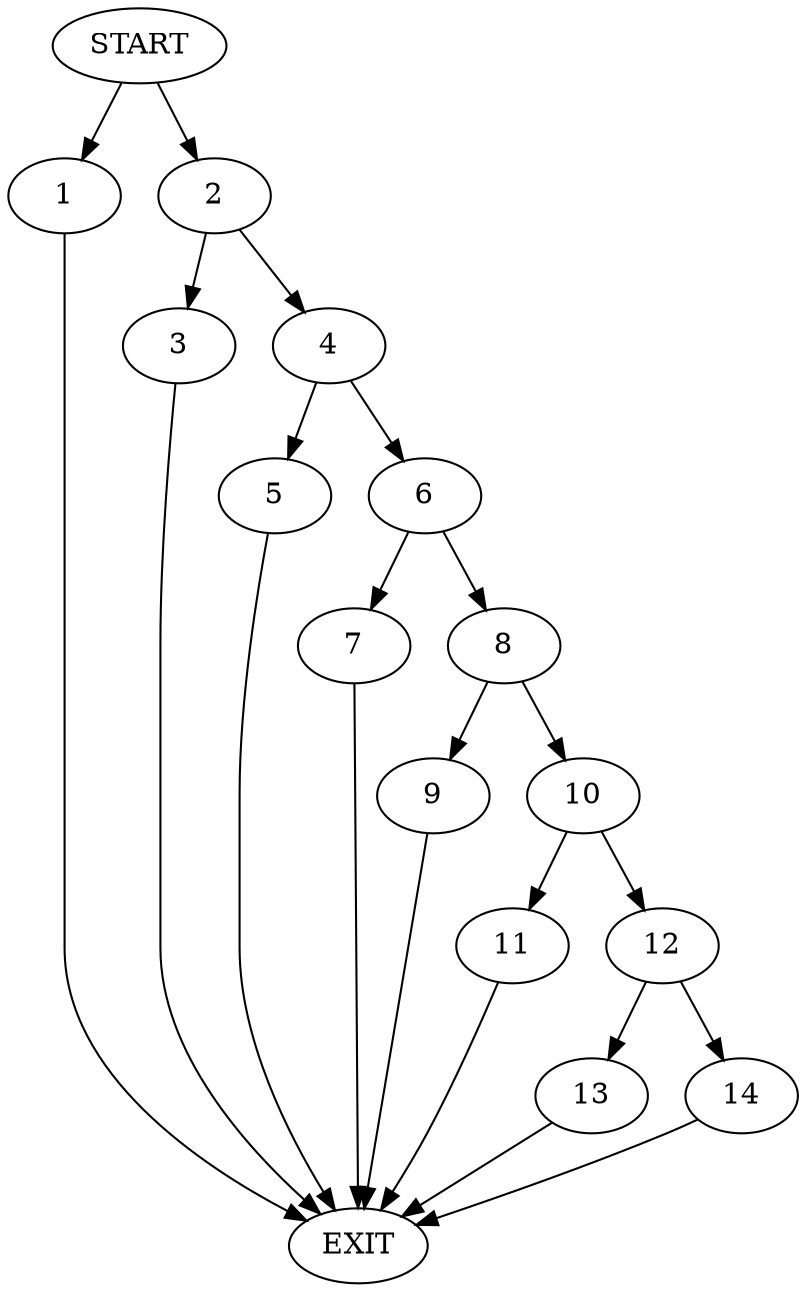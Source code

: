 digraph { 
0 [label="START"];
1;
2;
3;
4;
5;
6;
7;
8;
9;
10;
11;
12;
13;
14;
15[label="EXIT"];
0 -> 1;
0 -> 2;
1 -> 15;
2 -> 3;
2 -> 4;
3 -> 15;
4 -> 5;
4 -> 6;
5 -> 15;
6 -> 7;
6 -> 8;
7 -> 15;
8 -> 9;
8 -> 10;
9 -> 15;
10 -> 11;
10 -> 12;
11 -> 15;
12 -> 13;
12 -> 14;
13 -> 15;
14 -> 15;
}